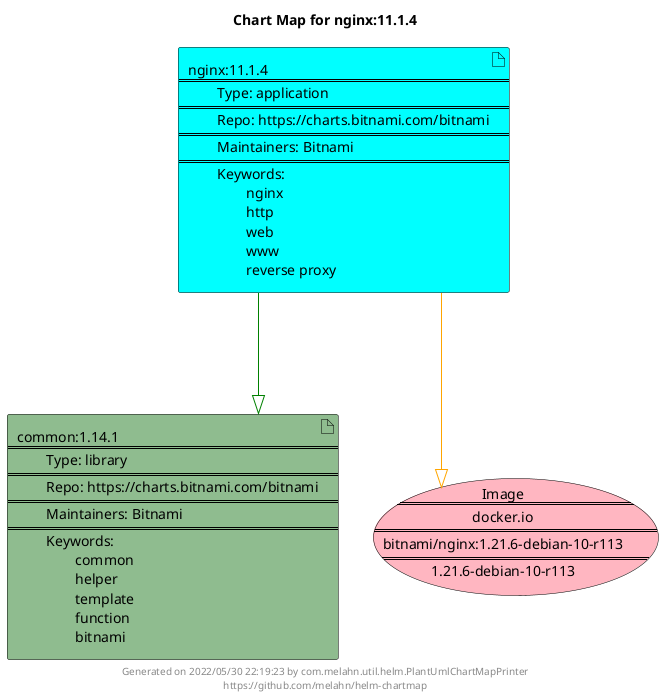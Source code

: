 @startuml
skinparam linetype ortho
skinparam backgroundColor white
skinparam usecaseBorderColor black
skinparam usecaseArrowColor LightSlateGray
skinparam artifactBorderColor black
skinparam artifactArrowColor LightSlateGray

title Chart Map for nginx:11.1.4

'There are 2 referenced Helm Charts
artifact "nginx:11.1.4\n====\n\tType: application\n====\n\tRepo: https://charts.bitnami.com/bitnami\n====\n\tMaintainers: Bitnami\n====\n\tKeywords: \n\t\tnginx\n\t\thttp\n\t\tweb\n\t\twww\n\t\treverse proxy" as nginx_11_1_4 #Aqua
artifact "common:1.14.1\n====\n\tType: library\n====\n\tRepo: https://charts.bitnami.com/bitnami\n====\n\tMaintainers: Bitnami\n====\n\tKeywords: \n\t\tcommon\n\t\thelper\n\t\ttemplate\n\t\tfunction\n\t\tbitnami" as common_1_14_1 #DarkSeaGreen

'There is one referenced Docker Image
usecase "Image\n====\ndocker.io\n====\nbitnami/nginx:1.21.6-debian-10-r113\n====\n1.21.6-debian-10-r113" as docker_io_bitnami_nginx_1_21_6_debian_10_r113 #LightPink

'Chart Dependencies
nginx_11_1_4--[#green]-|>common_1_14_1
nginx_11_1_4--[#orange]-|>docker_io_bitnami_nginx_1_21_6_debian_10_r113

center footer Generated on 2022/05/30 22:19:23 by com.melahn.util.helm.PlantUmlChartMapPrinter\nhttps://github.com/melahn/helm-chartmap
@enduml
